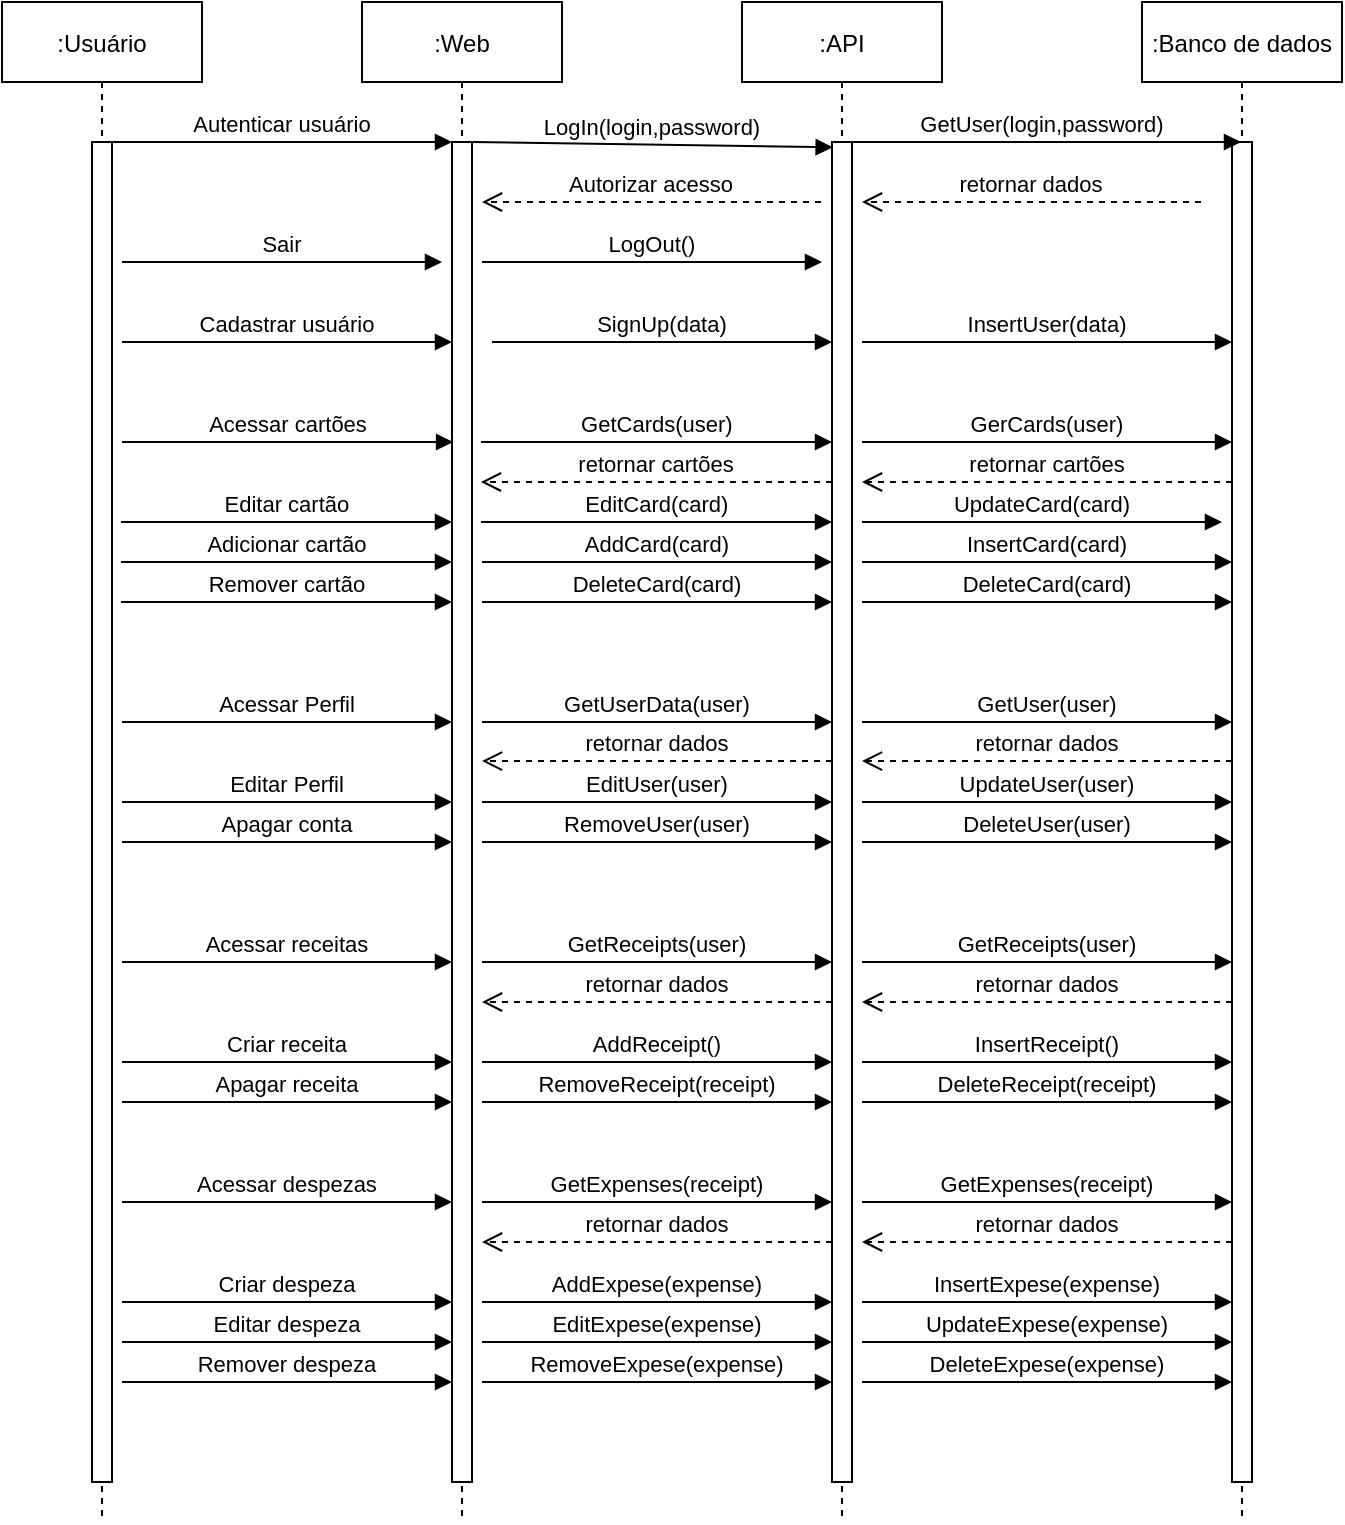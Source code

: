 <mxfile version="20.2.8" type="device"><diagram id="kgpKYQtTHZ0yAKxKKP6v" name="Page-1"><mxGraphModel dx="789" dy="503" grid="1" gridSize="10" guides="1" tooltips="1" connect="1" arrows="1" fold="1" page="1" pageScale="1" pageWidth="850" pageHeight="1100" math="0" shadow="0"><root><mxCell id="0"/><mxCell id="1" parent="0"/><mxCell id="3nuBFxr9cyL0pnOWT2aG-1" value=":Usuário" style="shape=umlLifeline;perimeter=lifelinePerimeter;container=1;collapsible=0;recursiveResize=0;rounded=0;shadow=0;strokeWidth=1;" parent="1" vertex="1"><mxGeometry x="120" y="80" width="100" height="760" as="geometry"/></mxCell><mxCell id="3nuBFxr9cyL0pnOWT2aG-2" value="" style="points=[];perimeter=orthogonalPerimeter;rounded=0;shadow=0;strokeWidth=1;" parent="3nuBFxr9cyL0pnOWT2aG-1" vertex="1"><mxGeometry x="45" y="70" width="10" height="670" as="geometry"/></mxCell><mxCell id="yhc9_6uebaf2cENk9BQH-8" value="Autenticar usuário" style="verticalAlign=bottom;endArrow=block;entryX=0;entryY=0;shadow=0;strokeWidth=1;" edge="1" parent="3nuBFxr9cyL0pnOWT2aG-1"><mxGeometry relative="1" as="geometry"><mxPoint x="55" y="70" as="sourcePoint"/><mxPoint x="225" y="70" as="targetPoint"/></mxGeometry></mxCell><mxCell id="3nuBFxr9cyL0pnOWT2aG-5" value=":Web" style="shape=umlLifeline;perimeter=lifelinePerimeter;container=1;collapsible=0;recursiveResize=0;rounded=0;shadow=0;strokeWidth=1;" parent="1" vertex="1"><mxGeometry x="300" y="80" width="100" height="760" as="geometry"/></mxCell><mxCell id="3nuBFxr9cyL0pnOWT2aG-6" value="" style="points=[];perimeter=orthogonalPerimeter;rounded=0;shadow=0;strokeWidth=1;" parent="3nuBFxr9cyL0pnOWT2aG-5" vertex="1"><mxGeometry x="45" y="70" width="10" height="670" as="geometry"/></mxCell><mxCell id="yhc9_6uebaf2cENk9BQH-6" value="LogIn(login,password)" style="verticalAlign=bottom;endArrow=block;entryX=0.033;entryY=0.004;shadow=0;strokeWidth=1;entryDx=0;entryDy=0;entryPerimeter=0;" edge="1" parent="3nuBFxr9cyL0pnOWT2aG-5" target="yhc9_6uebaf2cENk9BQH-2"><mxGeometry relative="1" as="geometry"><mxPoint x="55" y="70.0" as="sourcePoint"/><mxPoint x="225" y="70.0" as="targetPoint"/></mxGeometry></mxCell><mxCell id="yhc9_6uebaf2cENk9BQH-26" value="Editar cartão" style="verticalAlign=bottom;endArrow=block;shadow=0;strokeWidth=1;" edge="1" parent="3nuBFxr9cyL0pnOWT2aG-5"><mxGeometry relative="1" as="geometry"><mxPoint x="-120.55" y="260" as="sourcePoint"/><mxPoint x="45.0" y="260" as="targetPoint"/><Array as="points"><mxPoint x="-10" y="260"/></Array></mxGeometry></mxCell><mxCell id="yhc9_6uebaf2cENk9BQH-28" value="Remover cartão" style="verticalAlign=bottom;endArrow=block;shadow=0;strokeWidth=1;" edge="1" parent="3nuBFxr9cyL0pnOWT2aG-5"><mxGeometry relative="1" as="geometry"><mxPoint x="-120.55" y="300" as="sourcePoint"/><mxPoint x="45" y="300" as="targetPoint"/><Array as="points"><mxPoint x="-10" y="300"/></Array></mxGeometry></mxCell><mxCell id="yhc9_6uebaf2cENk9BQH-27" value="Adicionar cartão" style="verticalAlign=bottom;endArrow=block;shadow=0;strokeWidth=1;" edge="1" parent="3nuBFxr9cyL0pnOWT2aG-5"><mxGeometry relative="1" as="geometry"><mxPoint x="-120.55" y="280" as="sourcePoint"/><mxPoint x="45" y="280" as="targetPoint"/><Array as="points"><mxPoint x="-10" y="280"/></Array></mxGeometry></mxCell><mxCell id="yhc9_6uebaf2cENk9BQH-36" value="Editar Perfil" style="verticalAlign=bottom;endArrow=block;shadow=0;strokeWidth=1;" edge="1" parent="3nuBFxr9cyL0pnOWT2aG-5"><mxGeometry relative="1" as="geometry"><mxPoint x="-120.0" y="400" as="sourcePoint"/><mxPoint x="45" y="400" as="targetPoint"/><Array as="points"><mxPoint x="-10" y="400"/></Array></mxGeometry></mxCell><mxCell id="yhc9_6uebaf2cENk9BQH-47" value="Criar receita" style="verticalAlign=bottom;endArrow=block;shadow=0;strokeWidth=1;" edge="1" parent="3nuBFxr9cyL0pnOWT2aG-5"><mxGeometry relative="1" as="geometry"><mxPoint x="-120" y="530" as="sourcePoint"/><mxPoint x="45" y="530" as="targetPoint"/><Array as="points"><mxPoint x="-10" y="530"/></Array></mxGeometry></mxCell><mxCell id="yhc9_6uebaf2cENk9BQH-50" value="Apagar receita" style="verticalAlign=bottom;endArrow=block;shadow=0;strokeWidth=1;" edge="1" parent="3nuBFxr9cyL0pnOWT2aG-5"><mxGeometry relative="1" as="geometry"><mxPoint x="-120" y="550" as="sourcePoint"/><mxPoint x="45" y="550" as="targetPoint"/><Array as="points"><mxPoint x="-10" y="550"/></Array></mxGeometry></mxCell><mxCell id="yhc9_6uebaf2cENk9BQH-53" value="Acessar despezas" style="verticalAlign=bottom;endArrow=block;shadow=0;strokeWidth=1;" edge="1" parent="3nuBFxr9cyL0pnOWT2aG-5"><mxGeometry relative="1" as="geometry"><mxPoint x="-120" y="600" as="sourcePoint"/><mxPoint x="45" y="600" as="targetPoint"/><Array as="points"><mxPoint x="-10" y="600"/></Array></mxGeometry></mxCell><mxCell id="yhc9_6uebaf2cENk9BQH-62" value="Editar despeza" style="verticalAlign=bottom;endArrow=block;shadow=0;strokeWidth=1;" edge="1" parent="3nuBFxr9cyL0pnOWT2aG-5"><mxGeometry relative="1" as="geometry"><mxPoint x="-120" y="670" as="sourcePoint"/><mxPoint x="45" y="670" as="targetPoint"/><Array as="points"><mxPoint x="-10" y="670"/></Array></mxGeometry></mxCell><mxCell id="yhc9_6uebaf2cENk9BQH-66" value="Remover despeza" style="verticalAlign=bottom;endArrow=block;shadow=0;strokeWidth=1;" edge="1" parent="3nuBFxr9cyL0pnOWT2aG-5"><mxGeometry relative="1" as="geometry"><mxPoint x="-120" y="690" as="sourcePoint"/><mxPoint x="45" y="690" as="targetPoint"/><Array as="points"><mxPoint x="-10" y="690"/></Array></mxGeometry></mxCell><mxCell id="3nuBFxr9cyL0pnOWT2aG-8" value="Cadastrar usuário" style="verticalAlign=bottom;endArrow=block;shadow=0;strokeWidth=1;" parent="1" target="3nuBFxr9cyL0pnOWT2aG-6" edge="1"><mxGeometry relative="1" as="geometry"><mxPoint x="180" y="250" as="sourcePoint"/><Array as="points"><mxPoint x="290" y="250"/></Array></mxGeometry></mxCell><mxCell id="yhc9_6uebaf2cENk9BQH-1" value=":API" style="shape=umlLifeline;perimeter=lifelinePerimeter;container=1;collapsible=0;recursiveResize=0;rounded=0;shadow=0;strokeWidth=1;" vertex="1" parent="1"><mxGeometry x="490" y="80" width="100" height="760" as="geometry"/></mxCell><mxCell id="yhc9_6uebaf2cENk9BQH-2" value="" style="points=[];perimeter=orthogonalPerimeter;rounded=0;shadow=0;strokeWidth=1;" vertex="1" parent="yhc9_6uebaf2cENk9BQH-1"><mxGeometry x="45" y="70" width="10" height="670" as="geometry"/></mxCell><mxCell id="yhc9_6uebaf2cENk9BQH-16" value="retornar cartões" style="verticalAlign=bottom;endArrow=open;dashed=1;endSize=8;shadow=0;strokeWidth=1;exitX=-0.07;exitY=0.153;exitDx=0;exitDy=0;exitPerimeter=0;" edge="1" parent="yhc9_6uebaf2cENk9BQH-1"><mxGeometry relative="1" as="geometry"><mxPoint x="-130.55" y="240" as="targetPoint"/><mxPoint x="45" y="240" as="sourcePoint"/></mxGeometry></mxCell><mxCell id="yhc9_6uebaf2cENk9BQH-19" value="GetUserData(user)" style="verticalAlign=bottom;endArrow=block;shadow=0;strokeWidth=1;" edge="1" parent="yhc9_6uebaf2cENk9BQH-1"><mxGeometry relative="1" as="geometry"><mxPoint x="-130" y="360" as="sourcePoint"/><mxPoint x="45" y="360" as="targetPoint"/><Array as="points"><mxPoint x="-20" y="360"/></Array></mxGeometry></mxCell><mxCell id="yhc9_6uebaf2cENk9BQH-10" value="SignUp(data)" style="verticalAlign=bottom;endArrow=block;shadow=0;strokeWidth=1;" edge="1" parent="yhc9_6uebaf2cENk9BQH-1"><mxGeometry relative="1" as="geometry"><mxPoint x="-125" y="170" as="sourcePoint"/><mxPoint x="45" y="170" as="targetPoint"/><Array as="points"><mxPoint x="-75" y="170"/><mxPoint x="-24.5" y="170"/><mxPoint x="-15" y="170"/></Array></mxGeometry></mxCell><mxCell id="yhc9_6uebaf2cENk9BQH-13" value="GetCards(user)" style="verticalAlign=bottom;endArrow=block;shadow=0;strokeWidth=1;" edge="1" parent="yhc9_6uebaf2cENk9BQH-1"><mxGeometry relative="1" as="geometry"><mxPoint x="-130.553" y="220" as="sourcePoint"/><mxPoint x="45.0" y="220" as="targetPoint"/><Array as="points"><mxPoint x="-10" y="220"/></Array></mxGeometry></mxCell><mxCell id="yhc9_6uebaf2cENk9BQH-31" value="AddCard(card)" style="verticalAlign=bottom;endArrow=block;shadow=0;strokeWidth=1;" edge="1" parent="yhc9_6uebaf2cENk9BQH-1"><mxGeometry relative="1" as="geometry"><mxPoint x="-130" y="280" as="sourcePoint"/><mxPoint x="45" y="280" as="targetPoint"/><Array as="points"><mxPoint x="-14.45" y="280"/></Array></mxGeometry></mxCell><mxCell id="yhc9_6uebaf2cENk9BQH-33" value="DeleteCard(card)" style="verticalAlign=bottom;endArrow=block;shadow=0;strokeWidth=1;" edge="1" parent="yhc9_6uebaf2cENk9BQH-1"><mxGeometry relative="1" as="geometry"><mxPoint x="-130" y="300" as="sourcePoint"/><mxPoint x="45" y="300" as="targetPoint"/><Array as="points"><mxPoint x="-14.45" y="300"/></Array></mxGeometry></mxCell><mxCell id="yhc9_6uebaf2cENk9BQH-23" value="retornar dados" style="verticalAlign=bottom;endArrow=open;dashed=1;endSize=8;shadow=0;strokeWidth=1;exitX=-0.07;exitY=0.153;exitDx=0;exitDy=0;exitPerimeter=0;" edge="1" parent="yhc9_6uebaf2cENk9BQH-1"><mxGeometry relative="1" as="geometry"><mxPoint x="-130" y="379.52" as="targetPoint"/><mxPoint x="45" y="379.52" as="sourcePoint"/></mxGeometry></mxCell><mxCell id="yhc9_6uebaf2cENk9BQH-40" value="RemoveUser(user)" style="verticalAlign=bottom;endArrow=block;shadow=0;strokeWidth=1;" edge="1" parent="yhc9_6uebaf2cENk9BQH-1"><mxGeometry relative="1" as="geometry"><mxPoint x="-130" y="420" as="sourcePoint"/><mxPoint x="45" y="420.0" as="targetPoint"/><Array as="points"><mxPoint x="-10" y="420"/></Array></mxGeometry></mxCell><mxCell id="yhc9_6uebaf2cENk9BQH-46" value="retornar dados" style="verticalAlign=bottom;endArrow=open;dashed=1;endSize=8;shadow=0;strokeWidth=1;exitX=-0.07;exitY=0.153;exitDx=0;exitDy=0;exitPerimeter=0;" edge="1" parent="yhc9_6uebaf2cENk9BQH-1"><mxGeometry relative="1" as="geometry"><mxPoint x="-130" y="500" as="targetPoint"/><mxPoint x="45" y="500.0" as="sourcePoint"/></mxGeometry></mxCell><mxCell id="yhc9_6uebaf2cENk9BQH-51" value="RemoveReceipt(receipt)" style="verticalAlign=bottom;endArrow=block;shadow=0;strokeWidth=1;" edge="1" parent="yhc9_6uebaf2cENk9BQH-1"><mxGeometry relative="1" as="geometry"><mxPoint x="-130" y="550" as="sourcePoint"/><mxPoint x="45" y="550" as="targetPoint"/><Array as="points"><mxPoint x="-15" y="550"/></Array></mxGeometry></mxCell><mxCell id="yhc9_6uebaf2cENk9BQH-58" value="retornar dados" style="verticalAlign=bottom;endArrow=open;dashed=1;endSize=8;shadow=0;strokeWidth=1;exitX=-0.07;exitY=0.153;exitDx=0;exitDy=0;exitPerimeter=0;" edge="1" parent="yhc9_6uebaf2cENk9BQH-1"><mxGeometry relative="1" as="geometry"><mxPoint x="-130" y="620" as="targetPoint"/><mxPoint x="45" y="620" as="sourcePoint"/></mxGeometry></mxCell><mxCell id="yhc9_6uebaf2cENk9BQH-9" value="Autorizar acesso" style="verticalAlign=bottom;endArrow=open;dashed=1;endSize=8;shadow=0;strokeWidth=1;exitX=-0.05;exitY=0.228;exitDx=0;exitDy=0;exitPerimeter=0;" edge="1" parent="yhc9_6uebaf2cENk9BQH-1"><mxGeometry relative="1" as="geometry"><mxPoint x="-130" y="100" as="targetPoint"/><mxPoint x="39.5" y="100" as="sourcePoint"/></mxGeometry></mxCell><mxCell id="yhc9_6uebaf2cENk9BQH-3" value=":Banco de dados" style="shape=umlLifeline;perimeter=lifelinePerimeter;container=1;collapsible=0;recursiveResize=0;rounded=0;shadow=0;strokeWidth=1;" vertex="1" parent="1"><mxGeometry x="690" y="80" width="100" height="760" as="geometry"/></mxCell><mxCell id="yhc9_6uebaf2cENk9BQH-4" value="" style="points=[];perimeter=orthogonalPerimeter;rounded=0;shadow=0;strokeWidth=1;" vertex="1" parent="yhc9_6uebaf2cENk9BQH-3"><mxGeometry x="45" y="70" width="10" height="670" as="geometry"/></mxCell><mxCell id="yhc9_6uebaf2cENk9BQH-15" value="retornar cartões" style="verticalAlign=bottom;endArrow=open;dashed=1;endSize=8;shadow=0;strokeWidth=1;exitX=-0.07;exitY=0.153;exitDx=0;exitDy=0;exitPerimeter=0;" edge="1" parent="yhc9_6uebaf2cENk9BQH-3"><mxGeometry relative="1" as="geometry"><mxPoint x="-140" y="240" as="targetPoint"/><mxPoint x="45" y="240.0" as="sourcePoint"/></mxGeometry></mxCell><mxCell id="yhc9_6uebaf2cENk9BQH-32" value="InsertCard(card)" style="verticalAlign=bottom;endArrow=block;shadow=0;strokeWidth=1;" edge="1" parent="yhc9_6uebaf2cENk9BQH-3"><mxGeometry relative="1" as="geometry"><mxPoint x="-140" y="280" as="sourcePoint"/><mxPoint x="45" y="280" as="targetPoint"/><Array as="points"><mxPoint x="-24.45" y="280"/></Array></mxGeometry></mxCell><mxCell id="yhc9_6uebaf2cENk9BQH-14" value="GerCards(user)" style="verticalAlign=bottom;endArrow=block;shadow=0;strokeWidth=1;" edge="1" parent="yhc9_6uebaf2cENk9BQH-3"><mxGeometry relative="1" as="geometry"><mxPoint x="-140" y="220" as="sourcePoint"/><mxPoint x="45" y="220" as="targetPoint"/><Array as="points"><mxPoint x="-14.45" y="220"/></Array></mxGeometry></mxCell><mxCell id="yhc9_6uebaf2cENk9BQH-11" value="InsertUser(data)" style="verticalAlign=bottom;endArrow=block;shadow=0;strokeWidth=1;" edge="1" parent="yhc9_6uebaf2cENk9BQH-3"><mxGeometry relative="1" as="geometry"><mxPoint x="-140" y="170" as="sourcePoint"/><mxPoint x="45" y="170" as="targetPoint"/><Array as="points"><mxPoint x="-34" y="170"/></Array></mxGeometry></mxCell><mxCell id="yhc9_6uebaf2cENk9BQH-35" value="DeleteCard(card)" style="verticalAlign=bottom;endArrow=block;shadow=0;strokeWidth=1;" edge="1" parent="yhc9_6uebaf2cENk9BQH-3"><mxGeometry relative="1" as="geometry"><mxPoint x="-140" y="300" as="sourcePoint"/><mxPoint x="45" y="300" as="targetPoint"/><Array as="points"><mxPoint x="-14.45" y="300"/></Array></mxGeometry></mxCell><mxCell id="yhc9_6uebaf2cENk9BQH-21" value="GetUser(user)" style="verticalAlign=bottom;endArrow=block;shadow=0;strokeWidth=1;" edge="1" parent="yhc9_6uebaf2cENk9BQH-3"><mxGeometry relative="1" as="geometry"><mxPoint x="-140" y="360" as="sourcePoint"/><mxPoint x="45" y="360" as="targetPoint"/><Array as="points"><mxPoint x="-20" y="360"/></Array></mxGeometry></mxCell><mxCell id="yhc9_6uebaf2cENk9BQH-22" value="retornar dados" style="verticalAlign=bottom;endArrow=open;dashed=1;endSize=8;shadow=0;strokeWidth=1;exitX=-0.07;exitY=0.153;exitDx=0;exitDy=0;exitPerimeter=0;" edge="1" parent="yhc9_6uebaf2cENk9BQH-3"><mxGeometry relative="1" as="geometry"><mxPoint x="-140" y="379.52" as="targetPoint"/><mxPoint x="45" y="379.52" as="sourcePoint"/></mxGeometry></mxCell><mxCell id="yhc9_6uebaf2cENk9BQH-44" value="GetReceipts(user)" style="verticalAlign=bottom;endArrow=block;shadow=0;strokeWidth=1;" edge="1" parent="yhc9_6uebaf2cENk9BQH-3"><mxGeometry relative="1" as="geometry"><mxPoint x="-140" y="480" as="sourcePoint"/><mxPoint x="45.0" y="480.0" as="targetPoint"/><Array as="points"><mxPoint x="-10" y="480"/></Array></mxGeometry></mxCell><mxCell id="yhc9_6uebaf2cENk9BQH-45" value="retornar dados" style="verticalAlign=bottom;endArrow=open;dashed=1;endSize=8;shadow=0;strokeWidth=1;exitX=-0.07;exitY=0.153;exitDx=0;exitDy=0;exitPerimeter=0;" edge="1" parent="yhc9_6uebaf2cENk9BQH-3"><mxGeometry relative="1" as="geometry"><mxPoint x="-140" y="500.0" as="targetPoint"/><mxPoint x="45" y="500.0" as="sourcePoint"/></mxGeometry></mxCell><mxCell id="yhc9_6uebaf2cENk9BQH-49" value="InsertReceipt()" style="verticalAlign=bottom;endArrow=block;shadow=0;strokeWidth=1;" edge="1" parent="yhc9_6uebaf2cENk9BQH-3"><mxGeometry relative="1" as="geometry"><mxPoint x="-140" y="530" as="sourcePoint"/><mxPoint x="45" y="530" as="targetPoint"/><Array as="points"><mxPoint x="-10" y="530"/></Array></mxGeometry></mxCell><mxCell id="yhc9_6uebaf2cENk9BQH-52" value="DeleteReceipt(receipt)" style="verticalAlign=bottom;endArrow=block;shadow=0;strokeWidth=1;" edge="1" parent="yhc9_6uebaf2cENk9BQH-3"><mxGeometry relative="1" as="geometry"><mxPoint x="-140" y="550" as="sourcePoint"/><mxPoint x="45" y="550" as="targetPoint"/><Array as="points"><mxPoint x="-15" y="550"/></Array></mxGeometry></mxCell><mxCell id="yhc9_6uebaf2cENk9BQH-57" value="retornar dados" style="verticalAlign=bottom;endArrow=open;dashed=1;endSize=8;shadow=0;strokeWidth=1;exitX=-0.07;exitY=0.153;exitDx=0;exitDy=0;exitPerimeter=0;" edge="1" parent="yhc9_6uebaf2cENk9BQH-3"><mxGeometry relative="1" as="geometry"><mxPoint x="-140" y="620" as="targetPoint"/><mxPoint x="45" y="620" as="sourcePoint"/></mxGeometry></mxCell><mxCell id="yhc9_6uebaf2cENk9BQH-65" value="UpdateExpese(expense)" style="verticalAlign=bottom;endArrow=block;shadow=0;strokeWidth=1;" edge="1" parent="yhc9_6uebaf2cENk9BQH-3"><mxGeometry relative="1" as="geometry"><mxPoint x="-140" y="670" as="sourcePoint"/><mxPoint x="45" y="670" as="targetPoint"/><Array as="points"><mxPoint x="-10" y="670"/></Array></mxGeometry></mxCell><mxCell id="yhc9_6uebaf2cENk9BQH-7" value="GetUser(login,password)" style="verticalAlign=bottom;endArrow=block;shadow=0;strokeWidth=1;" edge="1" parent="1" target="yhc9_6uebaf2cENk9BQH-3"><mxGeometry relative="1" as="geometry"><mxPoint x="540" y="150.0" as="sourcePoint"/><mxPoint x="720.33" y="150.68" as="targetPoint"/></mxGeometry></mxCell><mxCell id="yhc9_6uebaf2cENk9BQH-12" value="Acessar cartões" style="verticalAlign=bottom;endArrow=block;shadow=0;strokeWidth=1;" edge="1" parent="1"><mxGeometry relative="1" as="geometry"><mxPoint x="180" y="300" as="sourcePoint"/><mxPoint x="345.55" y="300" as="targetPoint"/><Array as="points"><mxPoint x="290.55" y="300"/></Array></mxGeometry></mxCell><mxCell id="yhc9_6uebaf2cENk9BQH-29" value="EditCard(card)" style="verticalAlign=bottom;endArrow=block;shadow=0;strokeWidth=1;" edge="1" parent="1"><mxGeometry relative="1" as="geometry"><mxPoint x="359.447" y="340" as="sourcePoint"/><mxPoint x="535" y="340" as="targetPoint"/><Array as="points"><mxPoint x="480" y="340"/></Array></mxGeometry></mxCell><mxCell id="yhc9_6uebaf2cENk9BQH-30" value="UpdateCard(card)" style="verticalAlign=bottom;endArrow=block;shadow=0;strokeWidth=1;" edge="1" parent="1"><mxGeometry relative="1" as="geometry"><mxPoint x="549.997" y="340" as="sourcePoint"/><mxPoint x="730" y="340" as="targetPoint"/><Array as="points"><mxPoint x="670.55" y="340"/></Array></mxGeometry></mxCell><mxCell id="yhc9_6uebaf2cENk9BQH-18" value="Acessar Perfil" style="verticalAlign=bottom;endArrow=block;shadow=0;strokeWidth=1;" edge="1" parent="1"><mxGeometry relative="1" as="geometry"><mxPoint x="180" y="440" as="sourcePoint"/><mxPoint x="345.0" y="440" as="targetPoint"/><Array as="points"><mxPoint x="290" y="440"/></Array></mxGeometry></mxCell><mxCell id="yhc9_6uebaf2cENk9BQH-37" value="EditUser(user)" style="verticalAlign=bottom;endArrow=block;shadow=0;strokeWidth=1;" edge="1" parent="1" target="yhc9_6uebaf2cENk9BQH-2"><mxGeometry relative="1" as="geometry"><mxPoint x="360.0" y="480.0" as="sourcePoint"/><mxPoint x="525" y="480.0" as="targetPoint"/><Array as="points"><mxPoint x="470" y="480"/></Array></mxGeometry></mxCell><mxCell id="yhc9_6uebaf2cENk9BQH-38" value="UpdateUser(user)" style="verticalAlign=bottom;endArrow=block;shadow=0;strokeWidth=1;" edge="1" parent="1"><mxGeometry relative="1" as="geometry"><mxPoint x="550" y="480" as="sourcePoint"/><mxPoint x="735" y="480.0" as="targetPoint"/><Array as="points"><mxPoint x="670" y="480"/></Array></mxGeometry></mxCell><mxCell id="yhc9_6uebaf2cENk9BQH-39" value="Apagar conta" style="verticalAlign=bottom;endArrow=block;shadow=0;strokeWidth=1;" edge="1" parent="1"><mxGeometry relative="1" as="geometry"><mxPoint x="180.0" y="500.0" as="sourcePoint"/><mxPoint x="345" y="500.0" as="targetPoint"/><Array as="points"><mxPoint x="290" y="500"/></Array></mxGeometry></mxCell><mxCell id="yhc9_6uebaf2cENk9BQH-41" value="DeleteUser(user)" style="verticalAlign=bottom;endArrow=block;shadow=0;strokeWidth=1;" edge="1" parent="1"><mxGeometry relative="1" as="geometry"><mxPoint x="550" y="500" as="sourcePoint"/><mxPoint x="735" y="500.0" as="targetPoint"/><Array as="points"><mxPoint x="680" y="500"/></Array></mxGeometry></mxCell><mxCell id="yhc9_6uebaf2cENk9BQH-24" value="Acessar receitas" style="verticalAlign=bottom;endArrow=block;shadow=0;strokeWidth=1;" edge="1" parent="1"><mxGeometry relative="1" as="geometry"><mxPoint x="180" y="560" as="sourcePoint"/><mxPoint x="345" y="560" as="targetPoint"/><Array as="points"><mxPoint x="290" y="560"/></Array></mxGeometry></mxCell><mxCell id="yhc9_6uebaf2cENk9BQH-43" value="GetReceipts(user)" style="verticalAlign=bottom;endArrow=block;shadow=0;strokeWidth=1;" edge="1" parent="1"><mxGeometry relative="1" as="geometry"><mxPoint x="360" y="560" as="sourcePoint"/><mxPoint x="535" y="560" as="targetPoint"/><Array as="points"><mxPoint x="480" y="560"/></Array></mxGeometry></mxCell><mxCell id="yhc9_6uebaf2cENk9BQH-48" value="AddReceipt()" style="verticalAlign=bottom;endArrow=block;shadow=0;strokeWidth=1;" edge="1" parent="1"><mxGeometry relative="1" as="geometry"><mxPoint x="360" y="610" as="sourcePoint"/><mxPoint x="535" y="610" as="targetPoint"/><Array as="points"><mxPoint x="480" y="610"/></Array></mxGeometry></mxCell><mxCell id="yhc9_6uebaf2cENk9BQH-55" value="GetExpenses(receipt)" style="verticalAlign=bottom;endArrow=block;shadow=0;strokeWidth=1;" edge="1" parent="1"><mxGeometry relative="1" as="geometry"><mxPoint x="360" y="680" as="sourcePoint"/><mxPoint x="535" y="680" as="targetPoint"/><Array as="points"><mxPoint x="480" y="680"/></Array></mxGeometry></mxCell><mxCell id="yhc9_6uebaf2cENk9BQH-56" value="GetExpenses(receipt)" style="verticalAlign=bottom;endArrow=block;shadow=0;strokeWidth=1;" edge="1" parent="1"><mxGeometry relative="1" as="geometry"><mxPoint x="550" y="680" as="sourcePoint"/><mxPoint x="735" y="680" as="targetPoint"/><Array as="points"><mxPoint x="680" y="680"/></Array></mxGeometry></mxCell><mxCell id="yhc9_6uebaf2cENk9BQH-59" value="Criar despeza" style="verticalAlign=bottom;endArrow=block;shadow=0;strokeWidth=1;" edge="1" parent="1"><mxGeometry relative="1" as="geometry"><mxPoint x="180" y="730" as="sourcePoint"/><mxPoint x="345" y="730" as="targetPoint"/><Array as="points"><mxPoint x="290" y="730"/></Array></mxGeometry></mxCell><mxCell id="yhc9_6uebaf2cENk9BQH-60" value="AddExpese(expense)" style="verticalAlign=bottom;endArrow=block;shadow=0;strokeWidth=1;" edge="1" parent="1"><mxGeometry relative="1" as="geometry"><mxPoint x="360" y="730" as="sourcePoint"/><mxPoint x="535" y="730" as="targetPoint"/><Array as="points"><mxPoint x="480" y="730"/></Array></mxGeometry></mxCell><mxCell id="yhc9_6uebaf2cENk9BQH-61" value="InsertExpese(expense)" style="verticalAlign=bottom;endArrow=block;shadow=0;strokeWidth=1;" edge="1" parent="1"><mxGeometry relative="1" as="geometry"><mxPoint x="550" y="730" as="sourcePoint"/><mxPoint x="735" y="730" as="targetPoint"/><Array as="points"><mxPoint x="680" y="730"/></Array></mxGeometry></mxCell><mxCell id="yhc9_6uebaf2cENk9BQH-64" value="EditExpese(expense)" style="verticalAlign=bottom;endArrow=block;shadow=0;strokeWidth=1;" edge="1" parent="1"><mxGeometry relative="1" as="geometry"><mxPoint x="360" y="750" as="sourcePoint"/><mxPoint x="535" y="750" as="targetPoint"/><Array as="points"><mxPoint x="480" y="750"/></Array></mxGeometry></mxCell><mxCell id="yhc9_6uebaf2cENk9BQH-67" value="RemoveExpese(expense)" style="verticalAlign=bottom;endArrow=block;shadow=0;strokeWidth=1;" edge="1" parent="1"><mxGeometry relative="1" as="geometry"><mxPoint x="360" y="770" as="sourcePoint"/><mxPoint x="535" y="770" as="targetPoint"/><Array as="points"><mxPoint x="480" y="770"/></Array></mxGeometry></mxCell><mxCell id="yhc9_6uebaf2cENk9BQH-69" value="DeleteExpese(expense)" style="verticalAlign=bottom;endArrow=block;shadow=0;strokeWidth=1;" edge="1" parent="1"><mxGeometry relative="1" as="geometry"><mxPoint x="550" y="770" as="sourcePoint"/><mxPoint x="735" y="770" as="targetPoint"/><Array as="points"><mxPoint x="680" y="770"/></Array></mxGeometry></mxCell><mxCell id="yhc9_6uebaf2cENk9BQH-70" value="retornar dados" style="verticalAlign=bottom;endArrow=open;dashed=1;endSize=8;shadow=0;strokeWidth=1;exitX=-0.05;exitY=0.228;exitDx=0;exitDy=0;exitPerimeter=0;" edge="1" parent="1"><mxGeometry relative="1" as="geometry"><mxPoint x="550" y="180" as="targetPoint"/><mxPoint x="719.5" y="180" as="sourcePoint"/></mxGeometry></mxCell><mxCell id="yhc9_6uebaf2cENk9BQH-71" value="Sair" style="verticalAlign=bottom;endArrow=block;shadow=0;strokeWidth=1;" edge="1" parent="1"><mxGeometry relative="1" as="geometry"><mxPoint x="180" y="210" as="sourcePoint"/><mxPoint x="340" y="210" as="targetPoint"/></mxGeometry></mxCell><mxCell id="yhc9_6uebaf2cENk9BQH-72" value="LogOut()" style="verticalAlign=bottom;endArrow=block;entryX=0;entryY=0;shadow=0;strokeWidth=1;" edge="1" parent="1"><mxGeometry relative="1" as="geometry"><mxPoint x="360" y="210" as="sourcePoint"/><mxPoint x="530" y="210" as="targetPoint"/></mxGeometry></mxCell></root></mxGraphModel></diagram></mxfile>